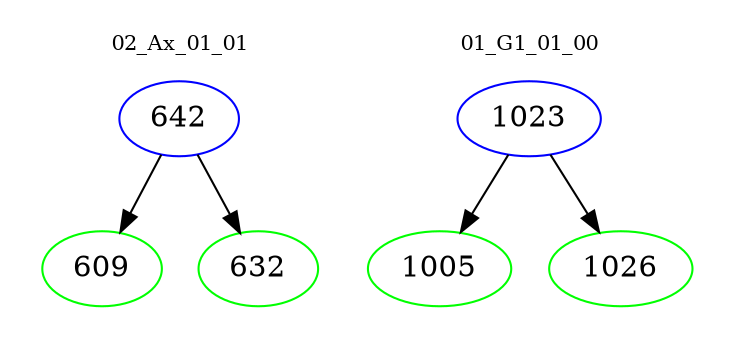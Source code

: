 digraph{
subgraph cluster_0 {
color = white
label = "02_Ax_01_01";
fontsize=10;
T0_642 [label="642", color="blue"]
T0_642 -> T0_609 [color="black"]
T0_609 [label="609", color="green"]
T0_642 -> T0_632 [color="black"]
T0_632 [label="632", color="green"]
}
subgraph cluster_1 {
color = white
label = "01_G1_01_00";
fontsize=10;
T1_1023 [label="1023", color="blue"]
T1_1023 -> T1_1005 [color="black"]
T1_1005 [label="1005", color="green"]
T1_1023 -> T1_1026 [color="black"]
T1_1026 [label="1026", color="green"]
}
}
